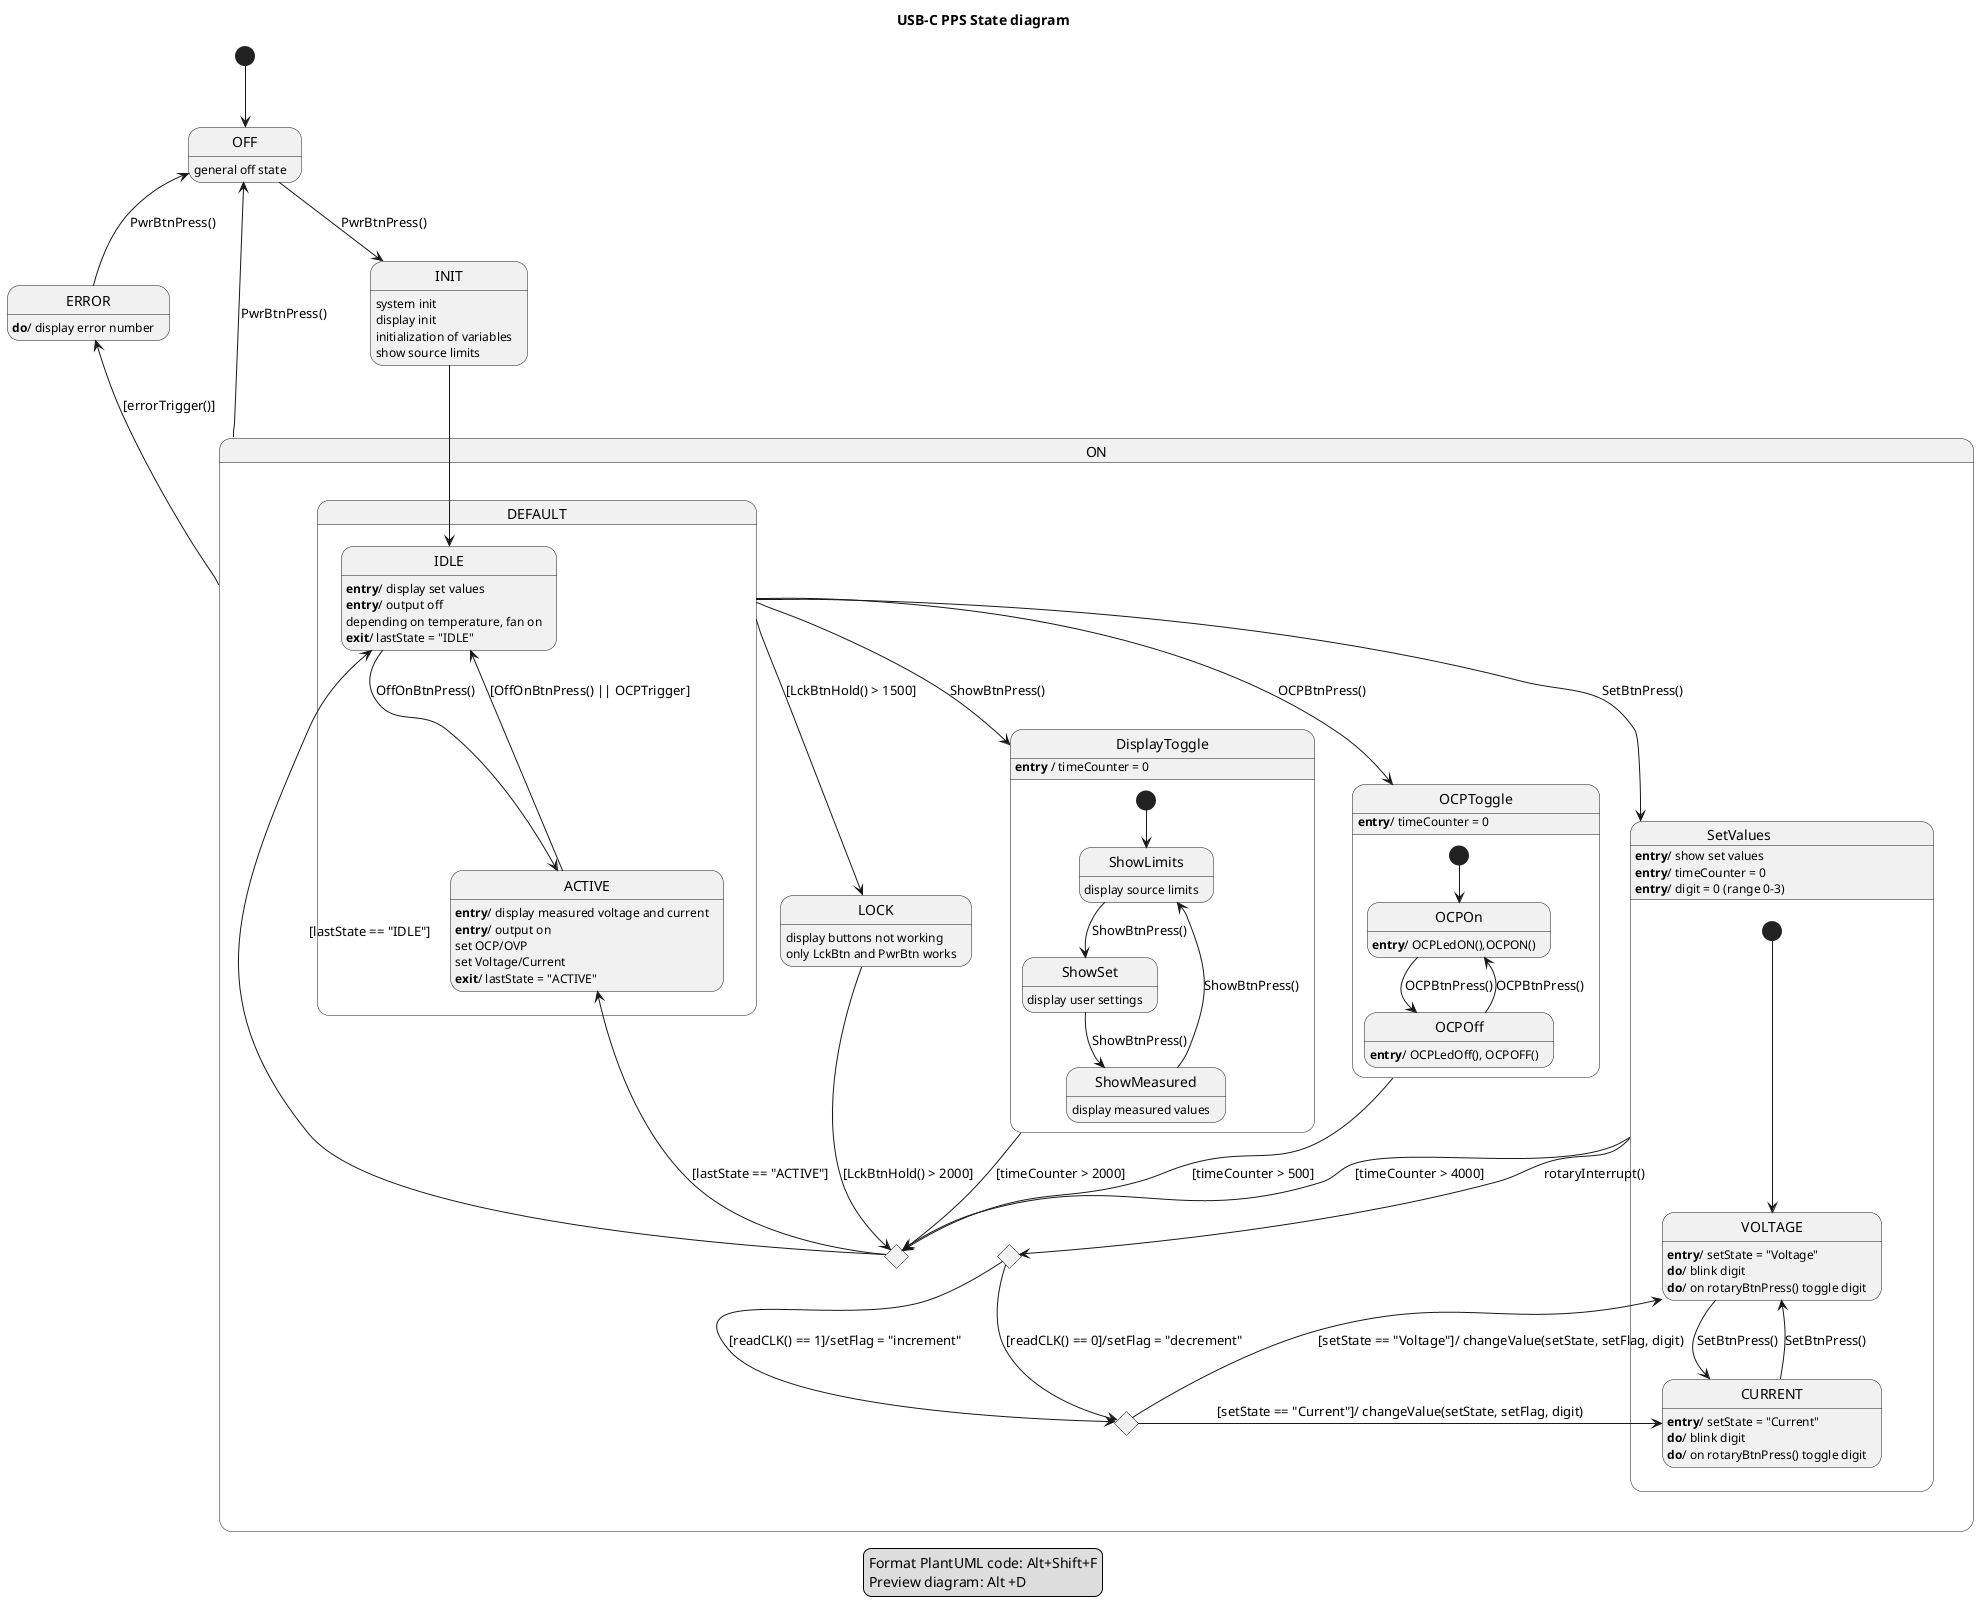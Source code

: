 @startuml
title USB-C PPS State diagram
legend
    Format PlantUML code: Alt+Shift+F
    Preview diagram: Alt +D
end legend
[*] --> OFF

ON -up-> OFF: PwrBtnPress()
OFF -down-> INIT: PwrBtnPress()
ON -up-> ERROR: [errorTrigger()]
ERROR -up-> OFF: PwrBtnPress()


OFF: general off state
INIT: system init
INIT: display init
INIT: initialization of variables
INIT: show source limits
ERROR: **do**/ display error number


state ON {


    state DEFAULT {
        state IDLE {
            IDLE: **entry**/ display set values
            IDLE: **entry**/ output off
            IDLE: depending on temperature, fan on
            IDLE: **exit**/ lastState = "IDLE"
        }


        IDLE -down-> ACTIVE: OffOnBtnPress()
        ACTIVE -down-> IDLE: [OffOnBtnPress() || OCPTrigger]
        INIT -down-> IDLE

        state ACTIVE {
            ACTIVE: **entry**/ display measured voltage and current
            ACTIVE: **entry**/ output on
            ACTIVE: set OCP/OVP
            ACTIVE: set Voltage/Current
            ACTIVE: **exit**/ lastState = "ACTIVE"

        }
    }


    state LOCK {
        LOCK: display buttons not working
        LOCK: only LckBtn and PwrBtn works
    }

    state c1 <<choice>>
    LOCK --> c1: [LckBtnHold() > 2000]
    c1 --> IDLE: [lastState == "IDLE"]
    c1 --> ACTIVE: [lastState == "ACTIVE"]
    DEFAULT --> LOCK: [LckBtnHold() > 1500]

    state DisplayToggle {
        DisplayToggle: **entry** / timeCounter = 0
        ShowLimits: display source limits
        ShowSet: display user settings
        ShowMeasured: display measured values

        [*] --> ShowLimits
        ShowLimits --> ShowSet: ShowBtnPress()
        ShowSet --> ShowMeasured: ShowBtnPress()
        ShowMeasured --> ShowLimits: ShowBtnPress()
    }

    DEFAULT --> DisplayToggle: ShowBtnPress()

    DisplayToggle --> c1: [timeCounter > 2000]


    state OCPToggle {
        OCPToggle: **entry**/ timeCounter = 0

        [*] --> OCPOn
        OCPOn --> OCPOff: OCPBtnPress()
        OCPOff --> OCPOn: OCPBtnPress()
        OCPOn: **entry**/ OCPLedON(),OCPON()
        OCPOff: **entry**/ OCPLedOff(), OCPOFF()
    }

    DEFAULT --> OCPToggle: OCPBtnPress()

    OCPToggle --> c1: [timeCounter > 500]


    state SetValues {
        [*] --> VOLTAGE
        VOLTAGE --> CURRENT: SetBtnPress()
        CURRENT --> VOLTAGE: SetBtnPress()
        SetValues: **entry**/ show set values
        SetValues: **entry**/ timeCounter = 0
        SetValues: **entry**/ digit = 0 (range 0-3)

        state VOLTAGE {
            VOLTAGE: **entry**/ setState = "Voltage"
            VOLTAGE: **do**/ blink digit
            VOLTAGE: **do**/ on rotaryBtnPress() toggle digit
        }

        state CURRENT {
            CURRENT: **entry**/ setState = "Current"
            CURRENT: **do**/ blink digit
            CURRENT: **do**/ on rotaryBtnPress() toggle digit
        }


    }

    state c2 <<choice>>
    SetValues -right-> c2: rotaryInterrupt()

    state c3 <<choice>>
    c2 -down-> c3: [readCLK() == 1]/setFlag = "increment"
    c2 -down-> c3: [readCLK() == 0]/setFlag = "decrement"

    c3 -left-> VOLTAGE: [setState == "Voltage"]/ changeValue(setState, setFlag, digit)
    c3 -left-> CURRENT: [setState == "Current"]/ changeValue(setState, setFlag, digit)

    DEFAULT --> SetValues: SetBtnPress()
    SetValues --> c1: [timeCounter > 4000]
}